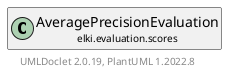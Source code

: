 @startuml
    remove .*\.(Instance|Par|Parameterizer|Factory)$
    set namespaceSeparator none
    hide empty fields
    hide empty methods

    class "<size:14>AveragePrecisionEvaluation.Par\n<size:10>elki.evaluation.scores" as elki.evaluation.scores.AveragePrecisionEvaluation.Par [[AveragePrecisionEvaluation.Par.html]] {
        +make(): AveragePrecisionEvaluation
    }

    interface "<size:14>Parameterizer\n<size:10>elki.utilities.optionhandling" as elki.utilities.optionhandling.Parameterizer [[../../utilities/optionhandling/Parameterizer.html]] {
        {abstract} +make(): Object
    }
    class "<size:14>AveragePrecisionEvaluation\n<size:10>elki.evaluation.scores" as elki.evaluation.scores.AveragePrecisionEvaluation [[AveragePrecisionEvaluation.html]]

    elki.utilities.optionhandling.Parameterizer <|.. elki.evaluation.scores.AveragePrecisionEvaluation.Par
    elki.evaluation.scores.AveragePrecisionEvaluation +-- elki.evaluation.scores.AveragePrecisionEvaluation.Par

    center footer UMLDoclet 2.0.19, PlantUML 1.2022.8
@enduml
